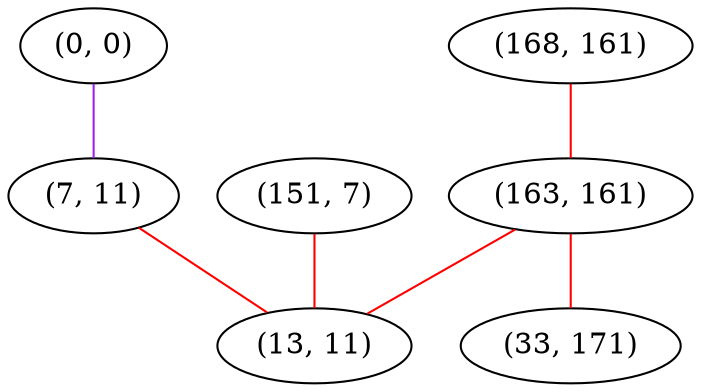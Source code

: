 graph "" {
"(0, 0)";
"(168, 161)";
"(163, 161)";
"(7, 11)";
"(33, 171)";
"(151, 7)";
"(13, 11)";
"(0, 0)" -- "(7, 11)"  [color=purple, key=0, weight=4];
"(168, 161)" -- "(163, 161)"  [color=red, key=0, weight=1];
"(163, 161)" -- "(33, 171)"  [color=red, key=0, weight=1];
"(163, 161)" -- "(13, 11)"  [color=red, key=0, weight=1];
"(7, 11)" -- "(13, 11)"  [color=red, key=0, weight=1];
"(151, 7)" -- "(13, 11)"  [color=red, key=0, weight=1];
}
